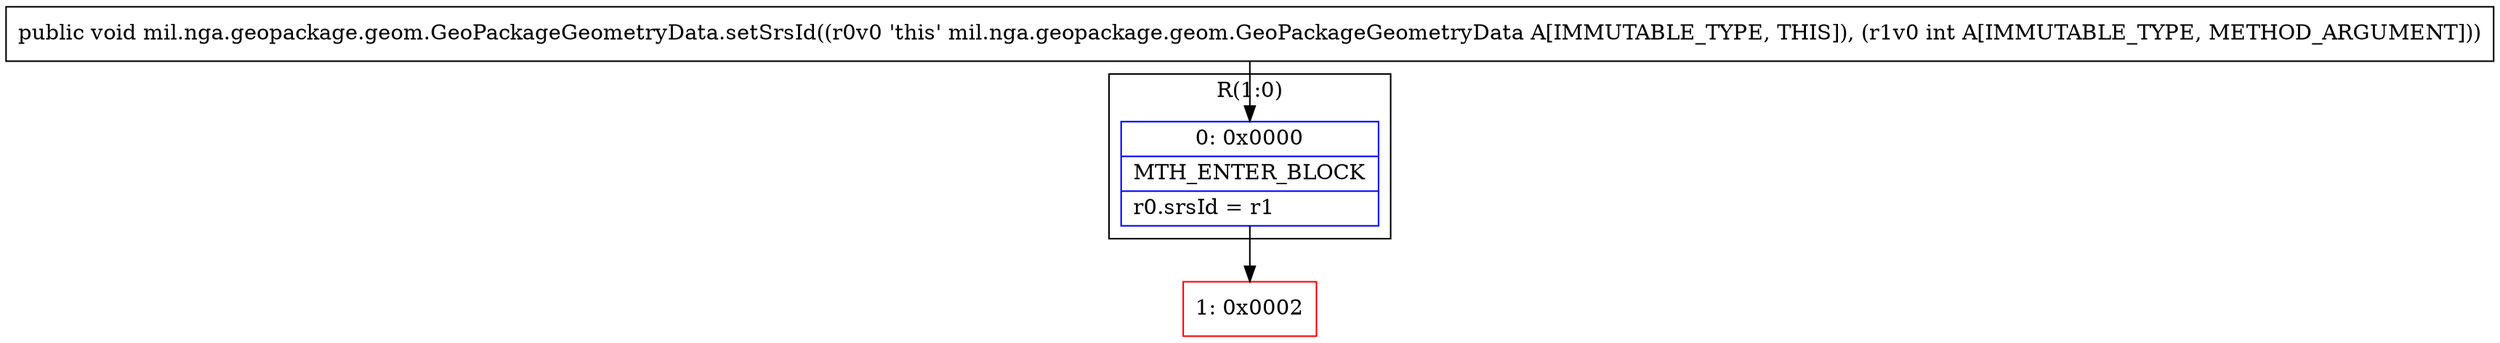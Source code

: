 digraph "CFG formil.nga.geopackage.geom.GeoPackageGeometryData.setSrsId(I)V" {
subgraph cluster_Region_996429643 {
label = "R(1:0)";
node [shape=record,color=blue];
Node_0 [shape=record,label="{0\:\ 0x0000|MTH_ENTER_BLOCK\l|r0.srsId = r1\l}"];
}
Node_1 [shape=record,color=red,label="{1\:\ 0x0002}"];
MethodNode[shape=record,label="{public void mil.nga.geopackage.geom.GeoPackageGeometryData.setSrsId((r0v0 'this' mil.nga.geopackage.geom.GeoPackageGeometryData A[IMMUTABLE_TYPE, THIS]), (r1v0 int A[IMMUTABLE_TYPE, METHOD_ARGUMENT])) }"];
MethodNode -> Node_0;
Node_0 -> Node_1;
}

